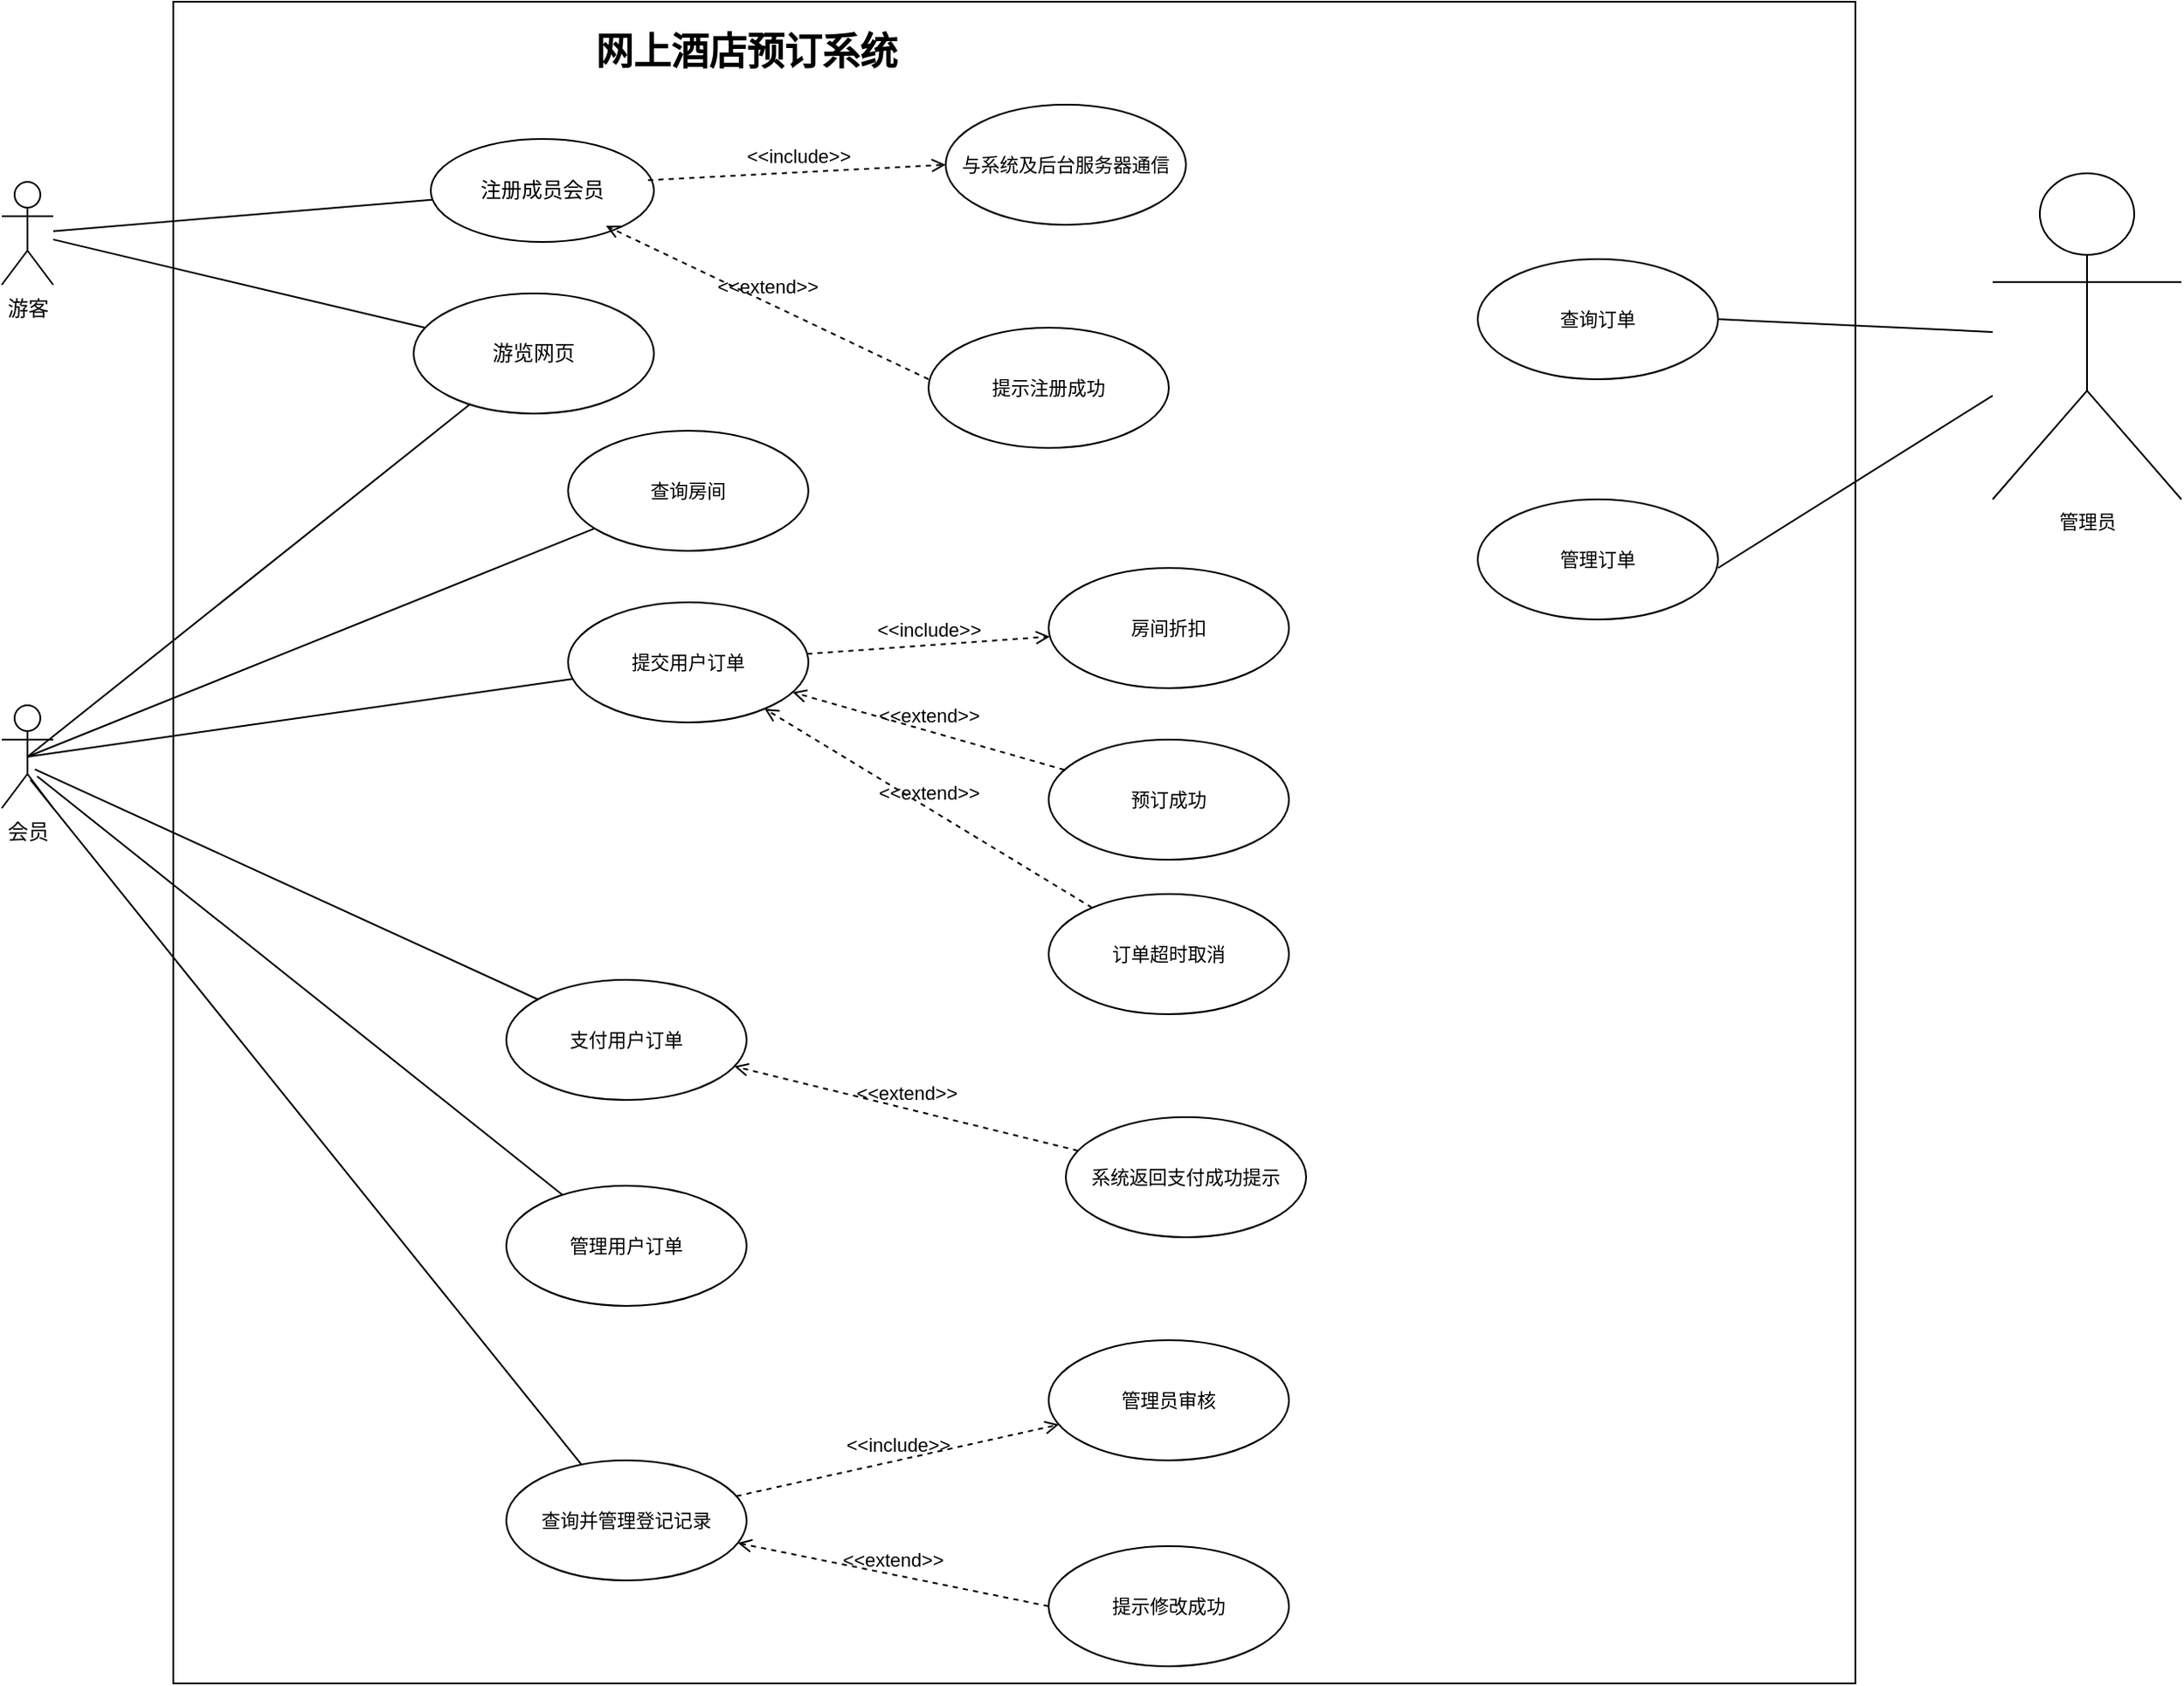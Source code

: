 <mxfile version="24.7.16">
  <diagram name="第 1 页" id="caLuZK7K8ZnZYAf7S9a7">
    <mxGraphModel dx="1577" dy="1045" grid="1" gridSize="10" guides="1" tooltips="1" connect="1" arrows="1" fold="1" page="1" pageScale="1" pageWidth="827" pageHeight="1169" math="0" shadow="0">
      <root>
        <mxCell id="0" />
        <mxCell id="1" parent="0" />
        <mxCell id="Loar5oMmu8-F9fvhk3Y--4" value="" style="whiteSpace=wrap;html=1;aspect=fixed;" vertex="1" parent="1">
          <mxGeometry x="340" y="350" width="980" height="980" as="geometry" />
        </mxCell>
        <mxCell id="Loar5oMmu8-F9fvhk3Y--6" value="&lt;b style=&quot;font-size: 22px;&quot;&gt;&lt;font style=&quot;font-size: 22px;&quot;&gt;网上酒店预订系统&lt;/font&gt;&lt;/b&gt;&lt;div style=&quot;font-size: 22px;&quot;&gt;&lt;br&gt;&lt;/div&gt;" style="text;strokeColor=none;fillColor=none;align=left;verticalAlign=top;spacingLeft=4;spacingRight=4;overflow=hidden;rotatable=0;points=[[0,0.5],[1,0.5]];portConstraint=eastwest;whiteSpace=wrap;html=1;" vertex="1" parent="1">
          <mxGeometry x="580" y="360" width="220" height="50" as="geometry" />
        </mxCell>
        <mxCell id="Loar5oMmu8-F9fvhk3Y--7" value="游客&lt;div&gt;&lt;br&gt;&lt;/div&gt;" style="shape=umlActor;verticalLabelPosition=bottom;verticalAlign=top;html=1;" vertex="1" parent="1">
          <mxGeometry x="240" y="455" width="30" height="60" as="geometry" />
        </mxCell>
        <mxCell id="Loar5oMmu8-F9fvhk3Y--9" value="会员&lt;div&gt;&lt;br&gt;&lt;/div&gt;" style="shape=umlActor;verticalLabelPosition=bottom;verticalAlign=top;html=1;" vertex="1" parent="1">
          <mxGeometry x="240" y="760" width="30" height="60" as="geometry" />
        </mxCell>
        <mxCell id="Loar5oMmu8-F9fvhk3Y--16" value="注册成员会员" style="ellipse;whiteSpace=wrap;html=1;" vertex="1" parent="1">
          <mxGeometry x="490" y="430" width="130" height="60" as="geometry" />
        </mxCell>
        <mxCell id="Loar5oMmu8-F9fvhk3Y--18" value="游览网页" style="ellipse;whiteSpace=wrap;html=1;" vertex="1" parent="1">
          <mxGeometry x="480" y="520" width="140" height="70" as="geometry" />
        </mxCell>
        <mxCell id="Loar5oMmu8-F9fvhk3Y--21" value="" style="endArrow=none;html=1;rounded=0;strokeColor=default;align=center;verticalAlign=middle;fontFamily=Helvetica;fontSize=11;fontColor=default;labelBackgroundColor=default;" edge="1" parent="1" source="Loar5oMmu8-F9fvhk3Y--7" target="Loar5oMmu8-F9fvhk3Y--18">
          <mxGeometry relative="1" as="geometry">
            <mxPoint x="320" y="490" as="sourcePoint" />
            <mxPoint x="480" y="490" as="targetPoint" />
          </mxGeometry>
        </mxCell>
        <mxCell id="Loar5oMmu8-F9fvhk3Y--33" value="" style="endArrow=none;html=1;rounded=0;strokeColor=default;align=center;verticalAlign=middle;fontFamily=Helvetica;fontSize=11;fontColor=default;labelBackgroundColor=default;" edge="1" parent="1" source="Loar5oMmu8-F9fvhk3Y--7" target="Loar5oMmu8-F9fvhk3Y--16">
          <mxGeometry relative="1" as="geometry">
            <mxPoint x="320" y="480" as="sourcePoint" />
            <mxPoint x="480" y="480" as="targetPoint" />
          </mxGeometry>
        </mxCell>
        <mxCell id="Loar5oMmu8-F9fvhk3Y--45" value="与系统及后台服务器通信" style="ellipse;whiteSpace=wrap;html=1;fontFamily=Helvetica;fontSize=11;fontColor=default;labelBackgroundColor=default;" vertex="1" parent="1">
          <mxGeometry x="790" y="410" width="140" height="70" as="geometry" />
        </mxCell>
        <mxCell id="Loar5oMmu8-F9fvhk3Y--46" value="提示注册成功" style="ellipse;whiteSpace=wrap;html=1;fontFamily=Helvetica;fontSize=11;fontColor=default;labelBackgroundColor=default;" vertex="1" parent="1">
          <mxGeometry x="780" y="540" width="140" height="70" as="geometry" />
        </mxCell>
        <mxCell id="Loar5oMmu8-F9fvhk3Y--48" value="&amp;lt;&amp;lt;include&amp;gt;&amp;gt;" style="html=1;verticalAlign=bottom;labelBackgroundColor=none;endArrow=open;endFill=0;dashed=1;rounded=0;strokeColor=default;align=center;fontFamily=Helvetica;fontSize=11;fontColor=default;entryX=0;entryY=0.5;entryDx=0;entryDy=0;exitX=0.974;exitY=0.4;exitDx=0;exitDy=0;exitPerimeter=0;" edge="1" parent="1" source="Loar5oMmu8-F9fvhk3Y--16" target="Loar5oMmu8-F9fvhk3Y--45">
          <mxGeometry width="160" relative="1" as="geometry">
            <mxPoint x="630" y="460" as="sourcePoint" />
            <mxPoint x="790" y="460" as="targetPoint" />
          </mxGeometry>
        </mxCell>
        <mxCell id="Loar5oMmu8-F9fvhk3Y--50" value="&amp;lt;&amp;lt;extend&amp;gt;&amp;gt;" style="html=1;verticalAlign=bottom;labelBackgroundColor=none;endArrow=open;endFill=0;dashed=1;rounded=0;strokeColor=default;align=center;fontFamily=Helvetica;fontSize=11;fontColor=default;entryX=0.785;entryY=0.844;entryDx=0;entryDy=0;entryPerimeter=0;" edge="1" parent="1" target="Loar5oMmu8-F9fvhk3Y--16">
          <mxGeometry width="160" relative="1" as="geometry">
            <mxPoint x="780" y="570" as="sourcePoint" />
            <mxPoint x="940" y="570" as="targetPoint" />
          </mxGeometry>
        </mxCell>
        <mxCell id="Loar5oMmu8-F9fvhk3Y--51" value="" style="endArrow=none;html=1;rounded=0;strokeColor=default;align=center;verticalAlign=middle;fontFamily=Helvetica;fontSize=11;fontColor=default;labelBackgroundColor=default;exitX=0.5;exitY=0.5;exitDx=0;exitDy=0;exitPerimeter=0;" edge="1" parent="1" source="Loar5oMmu8-F9fvhk3Y--9" target="Loar5oMmu8-F9fvhk3Y--18">
          <mxGeometry width="50" height="50" relative="1" as="geometry">
            <mxPoint x="320" y="760" as="sourcePoint" />
            <mxPoint x="370" y="710" as="targetPoint" />
          </mxGeometry>
        </mxCell>
        <mxCell id="Loar5oMmu8-F9fvhk3Y--52" value="查询房间" style="ellipse;whiteSpace=wrap;html=1;fontFamily=Helvetica;fontSize=11;fontColor=default;labelBackgroundColor=default;" vertex="1" parent="1">
          <mxGeometry x="570" y="600" width="140" height="70" as="geometry" />
        </mxCell>
        <mxCell id="Loar5oMmu8-F9fvhk3Y--53" value="提交用户订单" style="ellipse;whiteSpace=wrap;html=1;fontFamily=Helvetica;fontSize=11;fontColor=default;labelBackgroundColor=default;" vertex="1" parent="1">
          <mxGeometry x="570" y="700" width="140" height="70" as="geometry" />
        </mxCell>
        <mxCell id="Loar5oMmu8-F9fvhk3Y--54" value="支付用户订单" style="ellipse;whiteSpace=wrap;html=1;fontFamily=Helvetica;fontSize=11;fontColor=default;labelBackgroundColor=default;" vertex="1" parent="1">
          <mxGeometry x="534" y="920" width="140" height="70" as="geometry" />
        </mxCell>
        <mxCell id="Loar5oMmu8-F9fvhk3Y--55" value="管理用户订单" style="ellipse;whiteSpace=wrap;html=1;fontFamily=Helvetica;fontSize=11;fontColor=default;labelBackgroundColor=default;" vertex="1" parent="1">
          <mxGeometry x="534" y="1040" width="140" height="70" as="geometry" />
        </mxCell>
        <mxCell id="Loar5oMmu8-F9fvhk3Y--56" value="查询并管理登记记录" style="ellipse;whiteSpace=wrap;html=1;fontFamily=Helvetica;fontSize=11;fontColor=default;labelBackgroundColor=default;" vertex="1" parent="1">
          <mxGeometry x="534" y="1200" width="140" height="70" as="geometry" />
        </mxCell>
        <mxCell id="Loar5oMmu8-F9fvhk3Y--60" value="" style="endArrow=none;html=1;rounded=0;strokeColor=default;align=center;verticalAlign=middle;fontFamily=Helvetica;fontSize=11;fontColor=default;labelBackgroundColor=default;exitX=0.5;exitY=0.5;exitDx=0;exitDy=0;exitPerimeter=0;" edge="1" parent="1" source="Loar5oMmu8-F9fvhk3Y--9" target="Loar5oMmu8-F9fvhk3Y--52">
          <mxGeometry width="50" height="50" relative="1" as="geometry">
            <mxPoint x="320" y="750" as="sourcePoint" />
            <mxPoint x="370" y="700" as="targetPoint" />
          </mxGeometry>
        </mxCell>
        <mxCell id="Loar5oMmu8-F9fvhk3Y--61" value="" style="endArrow=none;html=1;rounded=0;strokeColor=default;align=center;verticalAlign=middle;fontFamily=Helvetica;fontSize=11;fontColor=default;labelBackgroundColor=default;exitX=0.644;exitY=0.622;exitDx=0;exitDy=0;exitPerimeter=0;" edge="1" parent="1" source="Loar5oMmu8-F9fvhk3Y--9" target="Loar5oMmu8-F9fvhk3Y--54">
          <mxGeometry width="50" height="50" relative="1" as="geometry">
            <mxPoint x="290" y="760" as="sourcePoint" />
            <mxPoint x="370" y="710" as="targetPoint" />
          </mxGeometry>
        </mxCell>
        <mxCell id="Loar5oMmu8-F9fvhk3Y--62" value="" style="endArrow=none;html=1;rounded=0;strokeColor=default;align=center;verticalAlign=middle;fontFamily=Helvetica;fontSize=11;fontColor=default;labelBackgroundColor=default;exitX=0.689;exitY=0.689;exitDx=0;exitDy=0;exitPerimeter=0;" edge="1" parent="1" source="Loar5oMmu8-F9fvhk3Y--9" target="Loar5oMmu8-F9fvhk3Y--55">
          <mxGeometry width="50" height="50" relative="1" as="geometry">
            <mxPoint x="310" y="760" as="sourcePoint" />
            <mxPoint x="360" y="710" as="targetPoint" />
          </mxGeometry>
        </mxCell>
        <mxCell id="Loar5oMmu8-F9fvhk3Y--63" value="" style="endArrow=none;html=1;rounded=0;strokeColor=default;align=center;verticalAlign=middle;fontFamily=Helvetica;fontSize=11;fontColor=default;labelBackgroundColor=default;exitX=0.556;exitY=0.722;exitDx=0;exitDy=0;exitPerimeter=0;" edge="1" parent="1" source="Loar5oMmu8-F9fvhk3Y--9" target="Loar5oMmu8-F9fvhk3Y--56">
          <mxGeometry width="50" height="50" relative="1" as="geometry">
            <mxPoint x="320" y="750" as="sourcePoint" />
            <mxPoint x="370" y="700" as="targetPoint" />
          </mxGeometry>
        </mxCell>
        <mxCell id="Loar5oMmu8-F9fvhk3Y--71" value="" style="endArrow=none;html=1;rounded=0;strokeColor=default;align=center;verticalAlign=middle;fontFamily=Helvetica;fontSize=11;fontColor=default;labelBackgroundColor=default;exitX=0.5;exitY=0.5;exitDx=0;exitDy=0;exitPerimeter=0;" edge="1" parent="1" source="Loar5oMmu8-F9fvhk3Y--9" target="Loar5oMmu8-F9fvhk3Y--53">
          <mxGeometry width="50" height="50" relative="1" as="geometry">
            <mxPoint x="290" y="790" as="sourcePoint" />
            <mxPoint x="340" y="740" as="targetPoint" />
          </mxGeometry>
        </mxCell>
        <mxCell id="Loar5oMmu8-F9fvhk3Y--72" value="房间折扣" style="ellipse;whiteSpace=wrap;html=1;fontFamily=Helvetica;fontSize=11;fontColor=default;labelBackgroundColor=default;" vertex="1" parent="1">
          <mxGeometry x="850" y="680" width="140" height="70" as="geometry" />
        </mxCell>
        <mxCell id="Loar5oMmu8-F9fvhk3Y--73" value="预订成功" style="ellipse;whiteSpace=wrap;html=1;fontFamily=Helvetica;fontSize=11;fontColor=default;labelBackgroundColor=default;" vertex="1" parent="1">
          <mxGeometry x="850" y="780" width="140" height="70" as="geometry" />
        </mxCell>
        <mxCell id="Loar5oMmu8-F9fvhk3Y--74" value="订单超时取消" style="ellipse;whiteSpace=wrap;html=1;fontFamily=Helvetica;fontSize=11;fontColor=default;labelBackgroundColor=default;" vertex="1" parent="1">
          <mxGeometry x="850" y="870" width="140" height="70" as="geometry" />
        </mxCell>
        <mxCell id="Loar5oMmu8-F9fvhk3Y--75" value="&amp;lt;&amp;lt;include&amp;gt;&amp;gt;" style="html=1;verticalAlign=bottom;labelBackgroundColor=none;endArrow=open;endFill=0;dashed=1;rounded=0;strokeColor=default;align=center;fontFamily=Helvetica;fontSize=11;fontColor=default;" edge="1" parent="1" source="Loar5oMmu8-F9fvhk3Y--53" target="Loar5oMmu8-F9fvhk3Y--72">
          <mxGeometry width="160" relative="1" as="geometry">
            <mxPoint x="730" y="640" as="sourcePoint" />
            <mxPoint x="870" y="640" as="targetPoint" />
          </mxGeometry>
        </mxCell>
        <mxCell id="Loar5oMmu8-F9fvhk3Y--76" value="&amp;lt;&amp;lt;extend&amp;gt;&amp;gt;" style="html=1;verticalAlign=bottom;labelBackgroundColor=none;endArrow=open;endFill=0;dashed=1;rounded=0;strokeColor=default;align=center;fontFamily=Helvetica;fontSize=11;fontColor=default;" edge="1" parent="1" source="Loar5oMmu8-F9fvhk3Y--73" target="Loar5oMmu8-F9fvhk3Y--53">
          <mxGeometry width="160" relative="1" as="geometry">
            <mxPoint x="650" y="810" as="sourcePoint" />
            <mxPoint x="810" y="810" as="targetPoint" />
          </mxGeometry>
        </mxCell>
        <mxCell id="Loar5oMmu8-F9fvhk3Y--77" value="&amp;lt;&amp;lt;extend&amp;gt;&amp;gt;" style="html=1;verticalAlign=bottom;labelBackgroundColor=none;endArrow=open;endFill=0;dashed=1;rounded=0;strokeColor=default;align=center;fontFamily=Helvetica;fontSize=11;fontColor=default;" edge="1" parent="1" source="Loar5oMmu8-F9fvhk3Y--74" target="Loar5oMmu8-F9fvhk3Y--53">
          <mxGeometry width="160" relative="1" as="geometry">
            <mxPoint x="650" y="910" as="sourcePoint" />
            <mxPoint x="810" y="910" as="targetPoint" />
          </mxGeometry>
        </mxCell>
        <mxCell id="Loar5oMmu8-F9fvhk3Y--79" value="系统返回支付成功提示" style="ellipse;whiteSpace=wrap;html=1;fontFamily=Helvetica;fontSize=11;fontColor=default;labelBackgroundColor=default;" vertex="1" parent="1">
          <mxGeometry x="860" y="1000" width="140" height="70" as="geometry" />
        </mxCell>
        <mxCell id="Loar5oMmu8-F9fvhk3Y--80" value="&amp;lt;&amp;lt;extend&amp;gt;&amp;gt;" style="html=1;verticalAlign=bottom;labelBackgroundColor=none;endArrow=open;endFill=0;dashed=1;rounded=0;strokeColor=default;align=center;fontFamily=Helvetica;fontSize=11;fontColor=default;" edge="1" parent="1" source="Loar5oMmu8-F9fvhk3Y--79" target="Loar5oMmu8-F9fvhk3Y--54">
          <mxGeometry width="160" relative="1" as="geometry">
            <mxPoint x="780" y="990" as="sourcePoint" />
            <mxPoint x="940" y="980" as="targetPoint" />
          </mxGeometry>
        </mxCell>
        <mxCell id="Loar5oMmu8-F9fvhk3Y--82" value="管理员审核" style="ellipse;whiteSpace=wrap;html=1;fontFamily=Helvetica;fontSize=11;fontColor=default;labelBackgroundColor=default;" vertex="1" parent="1">
          <mxGeometry x="850" y="1130" width="140" height="70" as="geometry" />
        </mxCell>
        <mxCell id="Loar5oMmu8-F9fvhk3Y--83" value="提示修改成功" style="ellipse;whiteSpace=wrap;html=1;fontFamily=Helvetica;fontSize=11;fontColor=default;labelBackgroundColor=default;" vertex="1" parent="1">
          <mxGeometry x="850" y="1250" width="140" height="70" as="geometry" />
        </mxCell>
        <mxCell id="Loar5oMmu8-F9fvhk3Y--84" value="&amp;lt;&amp;lt;extend&amp;gt;&amp;gt;" style="html=1;verticalAlign=bottom;labelBackgroundColor=none;endArrow=open;endFill=0;dashed=1;rounded=0;strokeColor=default;align=center;fontFamily=Helvetica;fontSize=11;fontColor=default;exitX=0;exitY=0.5;exitDx=0;exitDy=0;" edge="1" parent="1" source="Loar5oMmu8-F9fvhk3Y--83" target="Loar5oMmu8-F9fvhk3Y--56">
          <mxGeometry width="160" relative="1" as="geometry">
            <mxPoint x="840" y="1280" as="sourcePoint" />
            <mxPoint x="1000" y="1280" as="targetPoint" />
          </mxGeometry>
        </mxCell>
        <mxCell id="Loar5oMmu8-F9fvhk3Y--85" value="&amp;lt;&amp;lt;include&amp;gt;&amp;gt;" style="html=1;verticalAlign=bottom;labelBackgroundColor=none;endArrow=open;endFill=0;dashed=1;rounded=0;strokeColor=default;align=center;fontFamily=Helvetica;fontSize=11;fontColor=default;" edge="1" parent="1" source="Loar5oMmu8-F9fvhk3Y--56" target="Loar5oMmu8-F9fvhk3Y--82">
          <mxGeometry width="160" relative="1" as="geometry">
            <mxPoint x="650" y="1230" as="sourcePoint" />
            <mxPoint x="810" y="1230" as="targetPoint" />
          </mxGeometry>
        </mxCell>
        <mxCell id="Loar5oMmu8-F9fvhk3Y--86" value="管理员&lt;div&gt;&lt;br&gt;&lt;/div&gt;" style="shape=umlActor;verticalLabelPosition=bottom;verticalAlign=top;html=1;fontFamily=Helvetica;fontSize=11;fontColor=default;labelBackgroundColor=default;" vertex="1" parent="1">
          <mxGeometry x="1400" y="450" width="110" height="190" as="geometry" />
        </mxCell>
        <mxCell id="Loar5oMmu8-F9fvhk3Y--88" value="查询订单" style="ellipse;whiteSpace=wrap;html=1;fontFamily=Helvetica;fontSize=11;fontColor=default;labelBackgroundColor=default;" vertex="1" parent="1">
          <mxGeometry x="1100" y="500" width="140" height="70" as="geometry" />
        </mxCell>
        <mxCell id="Loar5oMmu8-F9fvhk3Y--89" value="管理订单" style="ellipse;whiteSpace=wrap;html=1;fontFamily=Helvetica;fontSize=11;fontColor=default;labelBackgroundColor=default;" vertex="1" parent="1">
          <mxGeometry x="1100" y="640" width="140" height="70" as="geometry" />
        </mxCell>
        <mxCell id="Loar5oMmu8-F9fvhk3Y--91" value="" style="endArrow=none;html=1;rounded=0;strokeColor=default;align=center;verticalAlign=middle;fontFamily=Helvetica;fontSize=11;fontColor=default;labelBackgroundColor=default;entryX=1;entryY=0.5;entryDx=0;entryDy=0;" edge="1" parent="1" source="Loar5oMmu8-F9fvhk3Y--86" target="Loar5oMmu8-F9fvhk3Y--88">
          <mxGeometry width="50" height="50" relative="1" as="geometry">
            <mxPoint x="1050" y="760" as="sourcePoint" />
            <mxPoint x="1100" y="710" as="targetPoint" />
          </mxGeometry>
        </mxCell>
        <mxCell id="Loar5oMmu8-F9fvhk3Y--92" value="" style="endArrow=none;html=1;rounded=0;strokeColor=default;align=center;verticalAlign=middle;fontFamily=Helvetica;fontSize=11;fontColor=default;labelBackgroundColor=default;" edge="1" parent="1" source="Loar5oMmu8-F9fvhk3Y--86">
          <mxGeometry width="50" height="50" relative="1" as="geometry">
            <mxPoint x="1050" y="760" as="sourcePoint" />
            <mxPoint x="1240" y="680" as="targetPoint" />
          </mxGeometry>
        </mxCell>
      </root>
    </mxGraphModel>
  </diagram>
</mxfile>
